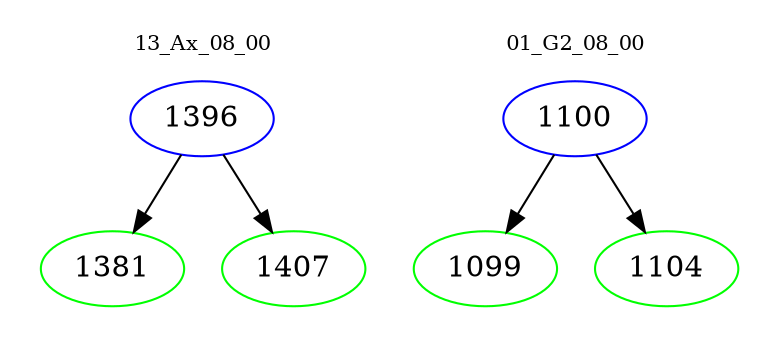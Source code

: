 digraph{
subgraph cluster_0 {
color = white
label = "13_Ax_08_00";
fontsize=10;
T0_1396 [label="1396", color="blue"]
T0_1396 -> T0_1381 [color="black"]
T0_1381 [label="1381", color="green"]
T0_1396 -> T0_1407 [color="black"]
T0_1407 [label="1407", color="green"]
}
subgraph cluster_1 {
color = white
label = "01_G2_08_00";
fontsize=10;
T1_1100 [label="1100", color="blue"]
T1_1100 -> T1_1099 [color="black"]
T1_1099 [label="1099", color="green"]
T1_1100 -> T1_1104 [color="black"]
T1_1104 [label="1104", color="green"]
}
}
